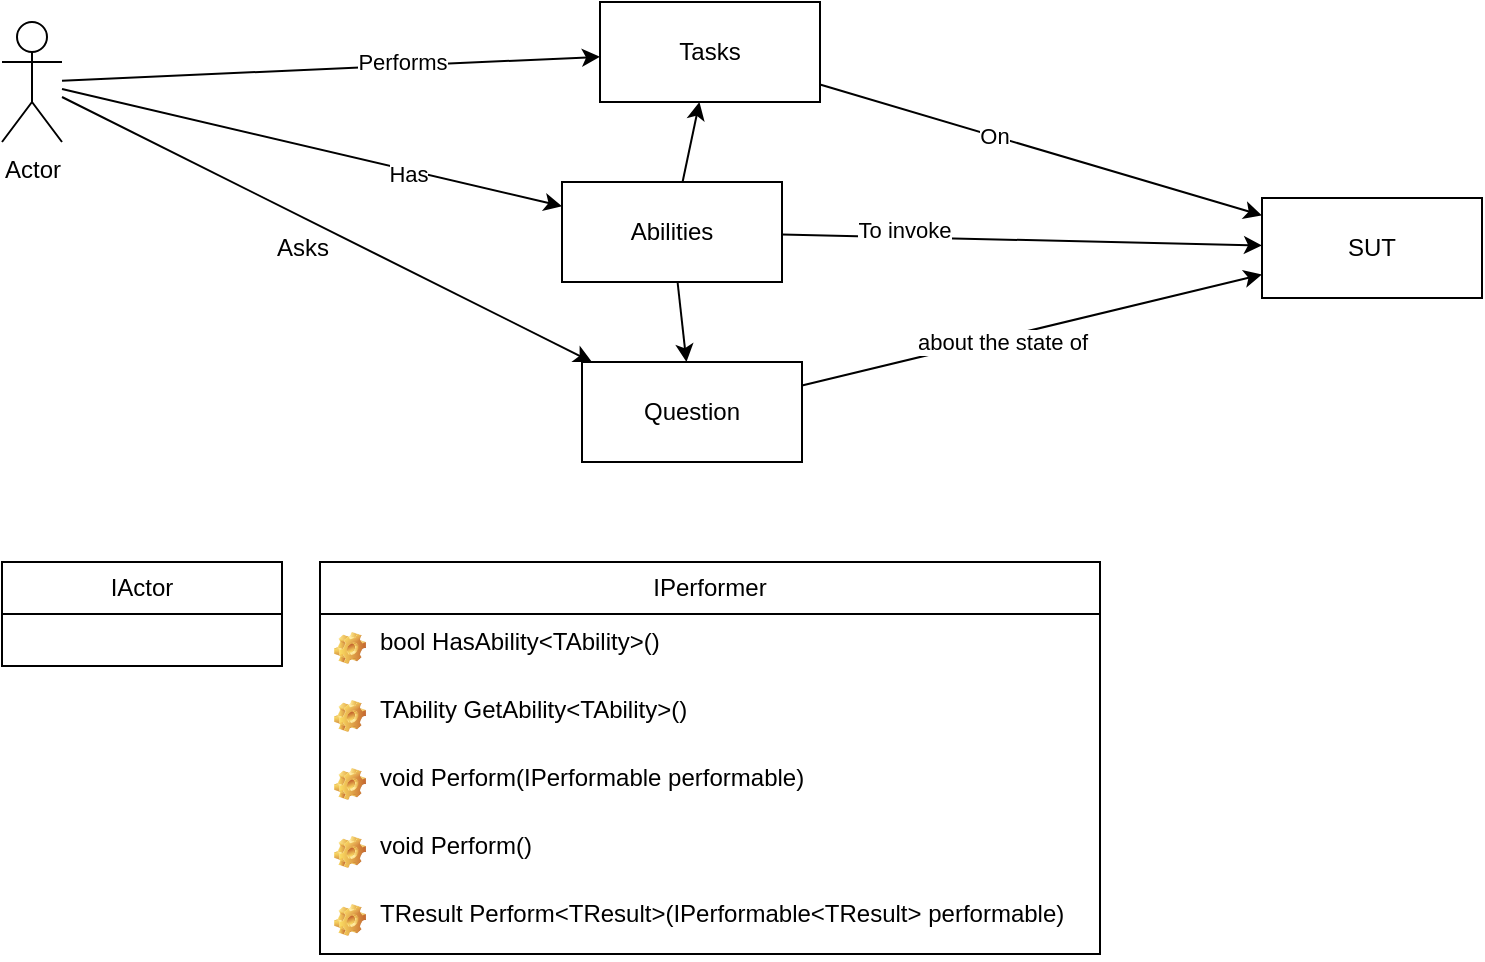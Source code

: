 <mxfile version="26.0.4">
  <diagram id="C5RBs43oDa-KdzZeNtuy" name="Page-1">
    <mxGraphModel dx="1434" dy="836" grid="1" gridSize="10" guides="1" tooltips="1" connect="1" arrows="1" fold="1" page="1" pageScale="1" pageWidth="827" pageHeight="1169" math="0" shadow="0">
      <root>
        <mxCell id="WIyWlLk6GJQsqaUBKTNV-0" />
        <mxCell id="WIyWlLk6GJQsqaUBKTNV-1" parent="WIyWlLk6GJQsqaUBKTNV-0" />
        <mxCell id="UkzfOf9DFJ5poaMOx4if-21" value="Actor" style="shape=umlActor;verticalLabelPosition=bottom;verticalAlign=top;html=1;" parent="WIyWlLk6GJQsqaUBKTNV-1" vertex="1">
          <mxGeometry x="60" y="40" width="30" height="60" as="geometry" />
        </mxCell>
        <mxCell id="UkzfOf9DFJ5poaMOx4if-22" value="Abilities" style="html=1;whiteSpace=wrap;" parent="WIyWlLk6GJQsqaUBKTNV-1" vertex="1">
          <mxGeometry x="340" y="120" width="110" height="50" as="geometry" />
        </mxCell>
        <mxCell id="UkzfOf9DFJ5poaMOx4if-23" value="Question" style="html=1;whiteSpace=wrap;" parent="WIyWlLk6GJQsqaUBKTNV-1" vertex="1">
          <mxGeometry x="350" y="210" width="110" height="50" as="geometry" />
        </mxCell>
        <mxCell id="UkzfOf9DFJ5poaMOx4if-24" value="Tasks" style="html=1;whiteSpace=wrap;" parent="WIyWlLk6GJQsqaUBKTNV-1" vertex="1">
          <mxGeometry x="359" y="30" width="110" height="50" as="geometry" />
        </mxCell>
        <mxCell id="UkzfOf9DFJ5poaMOx4if-25" value="" style="endArrow=classic;html=1;rounded=0;" parent="WIyWlLk6GJQsqaUBKTNV-1" source="UkzfOf9DFJ5poaMOx4if-21" target="UkzfOf9DFJ5poaMOx4if-22" edge="1">
          <mxGeometry width="50" height="50" relative="1" as="geometry">
            <mxPoint x="400" y="200" as="sourcePoint" />
            <mxPoint x="450" y="150" as="targetPoint" />
          </mxGeometry>
        </mxCell>
        <mxCell id="UkzfOf9DFJ5poaMOx4if-28" value="Has" style="edgeLabel;html=1;align=center;verticalAlign=middle;resizable=0;points=[];" parent="UkzfOf9DFJ5poaMOx4if-25" vertex="1" connectable="0">
          <mxGeometry x="0.381" y="-2" relative="1" as="geometry">
            <mxPoint as="offset" />
          </mxGeometry>
        </mxCell>
        <mxCell id="UkzfOf9DFJ5poaMOx4if-29" value="Performs" style="endArrow=classic;html=1;rounded=0;" parent="WIyWlLk6GJQsqaUBKTNV-1" source="UkzfOf9DFJ5poaMOx4if-21" target="UkzfOf9DFJ5poaMOx4if-24" edge="1">
          <mxGeometry x="0.265" y="2" width="50" height="50" relative="1" as="geometry">
            <mxPoint x="100" y="85" as="sourcePoint" />
            <mxPoint x="250" y="136" as="targetPoint" />
            <mxPoint as="offset" />
          </mxGeometry>
        </mxCell>
        <mxCell id="UkzfOf9DFJ5poaMOx4if-31" value="" style="endArrow=classic;html=1;rounded=0;" parent="WIyWlLk6GJQsqaUBKTNV-1" source="UkzfOf9DFJ5poaMOx4if-21" target="UkzfOf9DFJ5poaMOx4if-23" edge="1">
          <mxGeometry width="50" height="50" relative="1" as="geometry">
            <mxPoint x="50.0" y="180" as="sourcePoint" />
            <mxPoint x="322.565" y="309.98" as="targetPoint" />
          </mxGeometry>
        </mxCell>
        <mxCell id="UkzfOf9DFJ5poaMOx4if-32" value="Asks" style="text;html=1;align=center;verticalAlign=middle;resizable=0;points=[];autosize=1;strokeColor=none;fillColor=none;" parent="WIyWlLk6GJQsqaUBKTNV-1" vertex="1">
          <mxGeometry x="185" y="138" width="50" height="30" as="geometry" />
        </mxCell>
        <mxCell id="UkzfOf9DFJ5poaMOx4if-33" value="SUT" style="html=1;whiteSpace=wrap;" parent="WIyWlLk6GJQsqaUBKTNV-1" vertex="1">
          <mxGeometry x="690" y="128" width="110" height="50" as="geometry" />
        </mxCell>
        <mxCell id="UkzfOf9DFJ5poaMOx4if-34" value="" style="endArrow=classic;html=1;rounded=0;" parent="WIyWlLk6GJQsqaUBKTNV-1" source="UkzfOf9DFJ5poaMOx4if-24" target="UkzfOf9DFJ5poaMOx4if-33" edge="1">
          <mxGeometry width="50" height="50" relative="1" as="geometry">
            <mxPoint x="400" as="sourcePoint" />
            <mxPoint x="450" y="-50" as="targetPoint" />
          </mxGeometry>
        </mxCell>
        <mxCell id="UkzfOf9DFJ5poaMOx4if-38" value="On" style="edgeLabel;html=1;align=center;verticalAlign=middle;resizable=0;points=[];" parent="UkzfOf9DFJ5poaMOx4if-34" vertex="1" connectable="0">
          <mxGeometry x="-0.221" relative="1" as="geometry">
            <mxPoint as="offset" />
          </mxGeometry>
        </mxCell>
        <mxCell id="UkzfOf9DFJ5poaMOx4if-35" value="" style="endArrow=classic;html=1;rounded=0;" parent="WIyWlLk6GJQsqaUBKTNV-1" source="UkzfOf9DFJ5poaMOx4if-22" target="UkzfOf9DFJ5poaMOx4if-33" edge="1">
          <mxGeometry width="50" height="50" relative="1" as="geometry">
            <mxPoint x="479" y="81" as="sourcePoint" />
            <mxPoint x="700" y="147" as="targetPoint" />
          </mxGeometry>
        </mxCell>
        <mxCell id="UkzfOf9DFJ5poaMOx4if-39" value="To invoke" style="edgeLabel;html=1;align=center;verticalAlign=middle;resizable=0;points=[];" parent="UkzfOf9DFJ5poaMOx4if-35" vertex="1" connectable="0">
          <mxGeometry x="-0.492" y="4" relative="1" as="geometry">
            <mxPoint as="offset" />
          </mxGeometry>
        </mxCell>
        <mxCell id="UkzfOf9DFJ5poaMOx4if-36" value="" style="endArrow=classic;html=1;rounded=0;" parent="WIyWlLk6GJQsqaUBKTNV-1" source="UkzfOf9DFJ5poaMOx4if-23" target="UkzfOf9DFJ5poaMOx4if-33" edge="1">
          <mxGeometry width="50" height="50" relative="1" as="geometry">
            <mxPoint x="460" y="156" as="sourcePoint" />
            <mxPoint x="700" y="162" as="targetPoint" />
          </mxGeometry>
        </mxCell>
        <mxCell id="UkzfOf9DFJ5poaMOx4if-37" value="about the state of" style="edgeLabel;html=1;align=center;verticalAlign=middle;resizable=0;points=[];" parent="UkzfOf9DFJ5poaMOx4if-36" vertex="1" connectable="0">
          <mxGeometry x="-0.681" y="3" relative="1" as="geometry">
            <mxPoint x="64" y="-10" as="offset" />
          </mxGeometry>
        </mxCell>
        <mxCell id="UkzfOf9DFJ5poaMOx4if-40" value="" style="endArrow=classic;html=1;rounded=0;" parent="WIyWlLk6GJQsqaUBKTNV-1" source="UkzfOf9DFJ5poaMOx4if-22" target="UkzfOf9DFJ5poaMOx4if-24" edge="1">
          <mxGeometry width="50" height="50" relative="1" as="geometry">
            <mxPoint x="450" y="-17" as="sourcePoint" />
            <mxPoint x="494.99" y="-190" as="targetPoint" />
          </mxGeometry>
        </mxCell>
        <mxCell id="UkzfOf9DFJ5poaMOx4if-41" value="" style="endArrow=classic;html=1;rounded=0;" parent="WIyWlLk6GJQsqaUBKTNV-1" source="UkzfOf9DFJ5poaMOx4if-22" target="UkzfOf9DFJ5poaMOx4if-23" edge="1">
          <mxGeometry width="50" height="50" relative="1" as="geometry">
            <mxPoint x="410" y="130" as="sourcePoint" />
            <mxPoint x="419" y="90" as="targetPoint" />
          </mxGeometry>
        </mxCell>
        <mxCell id="UkzfOf9DFJ5poaMOx4if-42" value="IActor" style="swimlane;fontStyle=0;childLayout=stackLayout;horizontal=1;startSize=26;fillColor=none;horizontalStack=0;resizeParent=1;resizeParentMax=0;resizeLast=0;collapsible=1;marginBottom=0;whiteSpace=wrap;html=1;" parent="WIyWlLk6GJQsqaUBKTNV-1" vertex="1">
          <mxGeometry x="60" y="310" width="140" height="52" as="geometry" />
        </mxCell>
        <mxCell id="UkzfOf9DFJ5poaMOx4if-46" value="IPerformer" style="swimlane;fontStyle=0;childLayout=stackLayout;horizontal=1;startSize=26;fillColor=none;horizontalStack=0;resizeParent=1;resizeParentMax=0;resizeLast=0;collapsible=1;marginBottom=0;whiteSpace=wrap;html=1;" parent="WIyWlLk6GJQsqaUBKTNV-1" vertex="1">
          <mxGeometry x="219" y="310" width="390" height="196" as="geometry" />
        </mxCell>
        <mxCell id="UkzfOf9DFJ5poaMOx4if-47" value="bool HasAbility&amp;lt;TAbility&amp;gt;()" style="label;fontStyle=0;strokeColor=none;fillColor=none;align=left;verticalAlign=top;overflow=hidden;spacingLeft=28;spacingRight=4;rotatable=0;points=[[0,0.5],[1,0.5]];portConstraint=eastwest;imageWidth=16;imageHeight=16;whiteSpace=wrap;html=1;image=img/clipart/Gear_128x128.png" parent="UkzfOf9DFJ5poaMOx4if-46" vertex="1">
          <mxGeometry y="26" width="390" height="34" as="geometry" />
        </mxCell>
        <mxCell id="UkzfOf9DFJ5poaMOx4if-48" value="TAbility GetAbility&amp;lt;TAbility&amp;gt;()" style="label;fontStyle=0;strokeColor=none;fillColor=none;align=left;verticalAlign=top;overflow=hidden;spacingLeft=28;spacingRight=4;rotatable=0;points=[[0,0.5],[1,0.5]];portConstraint=eastwest;imageWidth=16;imageHeight=16;whiteSpace=wrap;html=1;image=img/clipart/Gear_128x128.png" parent="UkzfOf9DFJ5poaMOx4if-46" vertex="1">
          <mxGeometry y="60" width="390" height="34" as="geometry" />
        </mxCell>
        <mxCell id="UkzfOf9DFJ5poaMOx4if-49" value="void Perform(IPerformable performable)" style="label;fontStyle=0;strokeColor=none;fillColor=none;align=left;verticalAlign=top;overflow=hidden;spacingLeft=28;spacingRight=4;rotatable=0;points=[[0,0.5],[1,0.5]];portConstraint=eastwest;imageWidth=16;imageHeight=16;whiteSpace=wrap;html=1;image=img/clipart/Gear_128x128.png" parent="UkzfOf9DFJ5poaMOx4if-46" vertex="1">
          <mxGeometry y="94" width="390" height="34" as="geometry" />
        </mxCell>
        <mxCell id="UkzfOf9DFJ5poaMOx4if-50" value="void Perform&lt;TPerformable&gt;()" style="label;fontStyle=0;strokeColor=none;fillColor=none;align=left;verticalAlign=top;overflow=hidden;spacingLeft=28;spacingRight=4;rotatable=0;points=[[0,0.5],[1,0.5]];portConstraint=eastwest;imageWidth=16;imageHeight=16;whiteSpace=wrap;html=1;image=img/clipart/Gear_128x128.png" parent="UkzfOf9DFJ5poaMOx4if-46" vertex="1">
          <mxGeometry y="128" width="390" height="34" as="geometry" />
        </mxCell>
        <mxCell id="UkzfOf9DFJ5poaMOx4if-51" value="TResult Perform&amp;lt;TResult&amp;gt;(IPerformable&amp;lt;TResult&amp;gt; performable)" style="label;fontStyle=0;strokeColor=none;fillColor=none;align=left;verticalAlign=top;overflow=hidden;spacingLeft=28;spacingRight=4;rotatable=0;points=[[0,0.5],[1,0.5]];portConstraint=eastwest;imageWidth=16;imageHeight=16;whiteSpace=wrap;html=1;image=img/clipart/Gear_128x128.png" parent="UkzfOf9DFJ5poaMOx4if-46" vertex="1">
          <mxGeometry y="162" width="390" height="34" as="geometry" />
        </mxCell>
      </root>
    </mxGraphModel>
  </diagram>
</mxfile>
